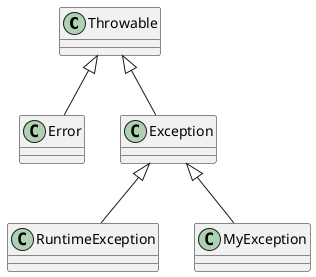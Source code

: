 @startuml

class Throwable{
}
class Error extends Throwable{
}
class Exception extends Throwable{
}
class RuntimeException extends Exception{
}
class MyException extends Exception{
}



@enduml